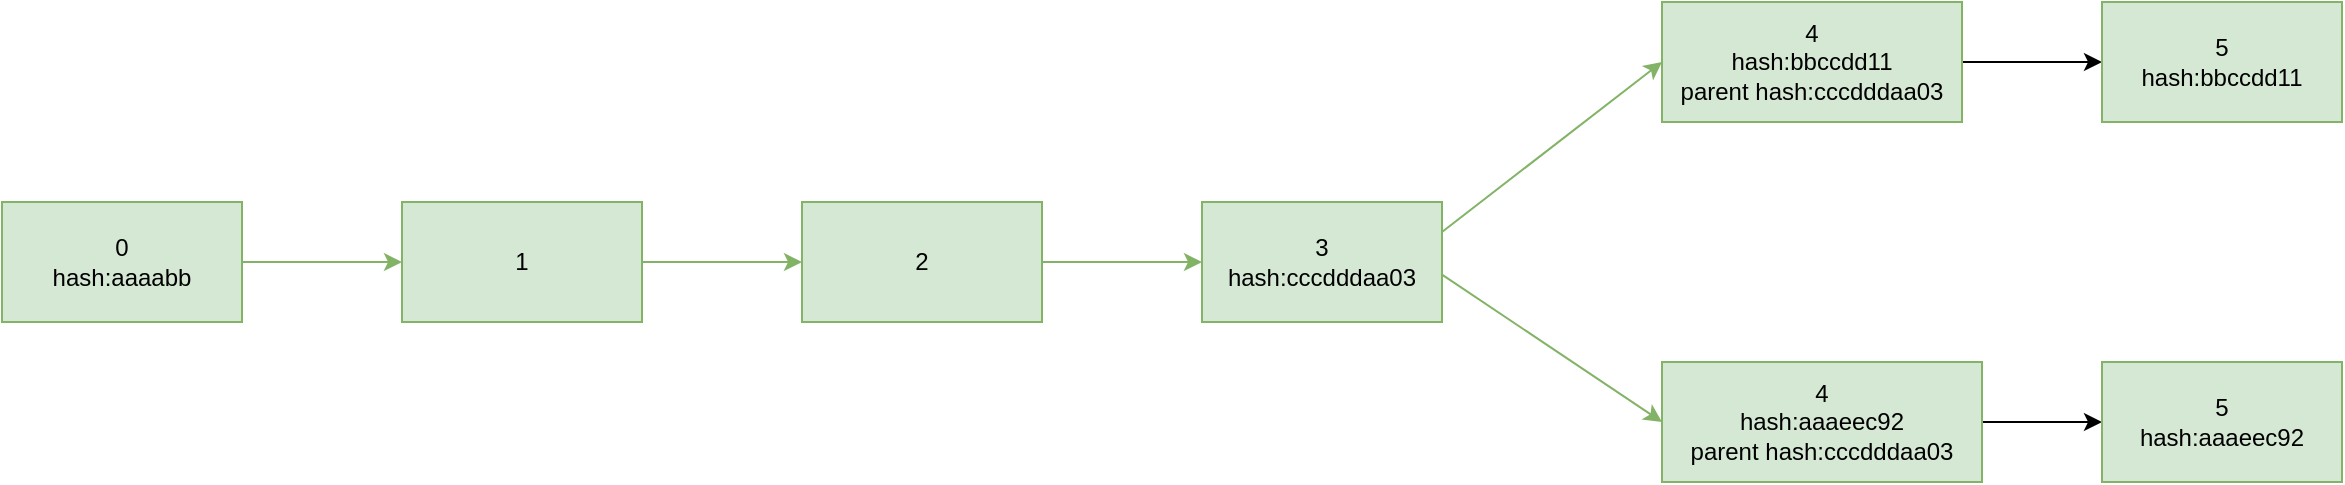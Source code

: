 <mxfile version="20.2.2" type="github">
  <diagram id="prtHgNgQTEPvFCAcTncT" name="Page-1">
    <mxGraphModel dx="823" dy="487" grid="1" gridSize="10" guides="1" tooltips="1" connect="1" arrows="1" fold="1" page="1" pageScale="1" pageWidth="827" pageHeight="1169" math="0" shadow="0">
      <root>
        <mxCell id="0" />
        <mxCell id="1" parent="0" />
        <mxCell id="kJdzf6EdsDRsMMQySTQ5-7" value="" style="edgeStyle=orthogonalEdgeStyle;rounded=0;orthogonalLoop=1;jettySize=auto;html=1;fillColor=#d5e8d4;strokeColor=#82b366;" edge="1" parent="1" source="kJdzf6EdsDRsMMQySTQ5-5" target="kJdzf6EdsDRsMMQySTQ5-6">
          <mxGeometry relative="1" as="geometry" />
        </mxCell>
        <mxCell id="kJdzf6EdsDRsMMQySTQ5-5" value="0&lt;br&gt;hash:aaaabb" style="rounded=0;whiteSpace=wrap;html=1;fillColor=#d5e8d4;strokeColor=#82b366;" vertex="1" parent="1">
          <mxGeometry x="230" y="150" width="120" height="60" as="geometry" />
        </mxCell>
        <mxCell id="kJdzf6EdsDRsMMQySTQ5-9" value="" style="edgeStyle=orthogonalEdgeStyle;rounded=0;orthogonalLoop=1;jettySize=auto;html=1;fillColor=#d5e8d4;strokeColor=#82b366;" edge="1" parent="1" source="kJdzf6EdsDRsMMQySTQ5-6" target="kJdzf6EdsDRsMMQySTQ5-8">
          <mxGeometry relative="1" as="geometry" />
        </mxCell>
        <mxCell id="kJdzf6EdsDRsMMQySTQ5-6" value="1" style="rounded=0;whiteSpace=wrap;html=1;fillColor=#d5e8d4;strokeColor=#82b366;" vertex="1" parent="1">
          <mxGeometry x="430" y="150" width="120" height="60" as="geometry" />
        </mxCell>
        <mxCell id="kJdzf6EdsDRsMMQySTQ5-11" value="" style="edgeStyle=orthogonalEdgeStyle;rounded=0;orthogonalLoop=1;jettySize=auto;html=1;fillColor=#d5e8d4;strokeColor=#82b366;" edge="1" parent="1" source="kJdzf6EdsDRsMMQySTQ5-8" target="kJdzf6EdsDRsMMQySTQ5-10">
          <mxGeometry relative="1" as="geometry" />
        </mxCell>
        <mxCell id="kJdzf6EdsDRsMMQySTQ5-8" value="2" style="rounded=0;whiteSpace=wrap;html=1;fillColor=#d5e8d4;strokeColor=#82b366;" vertex="1" parent="1">
          <mxGeometry x="630" y="150" width="120" height="60" as="geometry" />
        </mxCell>
        <mxCell id="kJdzf6EdsDRsMMQySTQ5-10" value="3&lt;br&gt;hash:cccdddaa03" style="rounded=0;whiteSpace=wrap;html=1;fillColor=#d5e8d4;strokeColor=#82b366;" vertex="1" parent="1">
          <mxGeometry x="830" y="150" width="120" height="60" as="geometry" />
        </mxCell>
        <mxCell id="kJdzf6EdsDRsMMQySTQ5-20" value="" style="edgeStyle=orthogonalEdgeStyle;rounded=0;orthogonalLoop=1;jettySize=auto;html=1;" edge="1" parent="1" source="kJdzf6EdsDRsMMQySTQ5-12" target="kJdzf6EdsDRsMMQySTQ5-19">
          <mxGeometry relative="1" as="geometry" />
        </mxCell>
        <mxCell id="kJdzf6EdsDRsMMQySTQ5-12" value="4&lt;br&gt;hash:bbccdd11&lt;br&gt;parent hash:cccdddaa03" style="rounded=0;whiteSpace=wrap;html=1;fillColor=#d5e8d4;strokeColor=#82b366;" vertex="1" parent="1">
          <mxGeometry x="1060" y="50" width="150" height="60" as="geometry" />
        </mxCell>
        <mxCell id="kJdzf6EdsDRsMMQySTQ5-16" value="" style="endArrow=classic;html=1;rounded=0;exitX=1;exitY=0.25;exitDx=0;exitDy=0;entryX=0;entryY=0.5;entryDx=0;entryDy=0;fillColor=#d5e8d4;strokeColor=#82b366;" edge="1" parent="1" source="kJdzf6EdsDRsMMQySTQ5-10" target="kJdzf6EdsDRsMMQySTQ5-12">
          <mxGeometry width="50" height="50" relative="1" as="geometry">
            <mxPoint x="970" y="120" as="sourcePoint" />
            <mxPoint x="1020" y="70" as="targetPoint" />
          </mxGeometry>
        </mxCell>
        <mxCell id="kJdzf6EdsDRsMMQySTQ5-22" value="" style="edgeStyle=orthogonalEdgeStyle;rounded=0;orthogonalLoop=1;jettySize=auto;html=1;" edge="1" parent="1" source="kJdzf6EdsDRsMMQySTQ5-17" target="kJdzf6EdsDRsMMQySTQ5-21">
          <mxGeometry relative="1" as="geometry" />
        </mxCell>
        <mxCell id="kJdzf6EdsDRsMMQySTQ5-17" value="4&lt;br&gt;hash:aaaeec92&lt;br&gt;parent hash:cccdddaa03" style="rounded=0;whiteSpace=wrap;html=1;fillColor=#d5e8d4;strokeColor=#82b366;" vertex="1" parent="1">
          <mxGeometry x="1060" y="230" width="160" height="60" as="geometry" />
        </mxCell>
        <mxCell id="kJdzf6EdsDRsMMQySTQ5-18" value="" style="endArrow=classic;html=1;rounded=0;exitX=0.997;exitY=0.601;exitDx=0;exitDy=0;entryX=0;entryY=0.5;entryDx=0;entryDy=0;exitPerimeter=0;fillColor=#d5e8d4;strokeColor=#82b366;" edge="1" parent="1" source="kJdzf6EdsDRsMMQySTQ5-10" target="kJdzf6EdsDRsMMQySTQ5-17">
          <mxGeometry width="50" height="50" relative="1" as="geometry">
            <mxPoint x="960" y="175" as="sourcePoint" />
            <mxPoint x="1030" y="80" as="targetPoint" />
          </mxGeometry>
        </mxCell>
        <mxCell id="kJdzf6EdsDRsMMQySTQ5-19" value="5&lt;br&gt;hash:bbccdd11" style="rounded=0;whiteSpace=wrap;html=1;fillColor=#d5e8d4;strokeColor=#82b366;" vertex="1" parent="1">
          <mxGeometry x="1280" y="50" width="120" height="60" as="geometry" />
        </mxCell>
        <mxCell id="kJdzf6EdsDRsMMQySTQ5-21" value="5&lt;br&gt;hash:aaaeec92" style="rounded=0;whiteSpace=wrap;html=1;fillColor=#d5e8d4;strokeColor=#82b366;" vertex="1" parent="1">
          <mxGeometry x="1280" y="230" width="120" height="60" as="geometry" />
        </mxCell>
      </root>
    </mxGraphModel>
  </diagram>
</mxfile>
